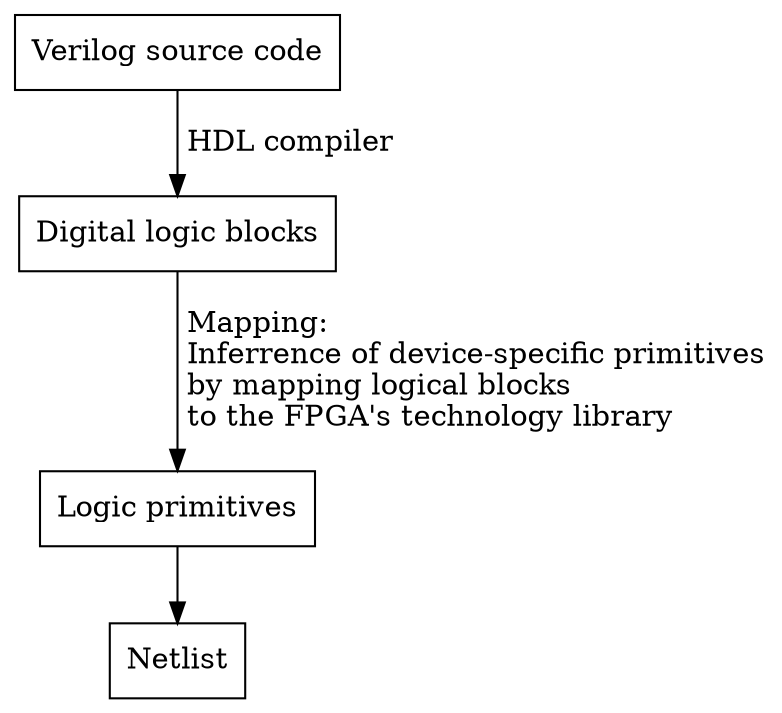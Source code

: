 digraph
{
	node[shape=box];
	pad=0.1;
	
	"Verilog source code"
		-> "Digital logic blocks"
		[label=" HDL compiler"];
	"Digital logic blocks"
		-> "Logic primitives"
		[label=" Mapping:\l Inferrence of device-specific primitives\l by mapping logical blocks\l to the FPGA's technology library\l"];
	"Logic primitives"
		-> Netlist;
}
